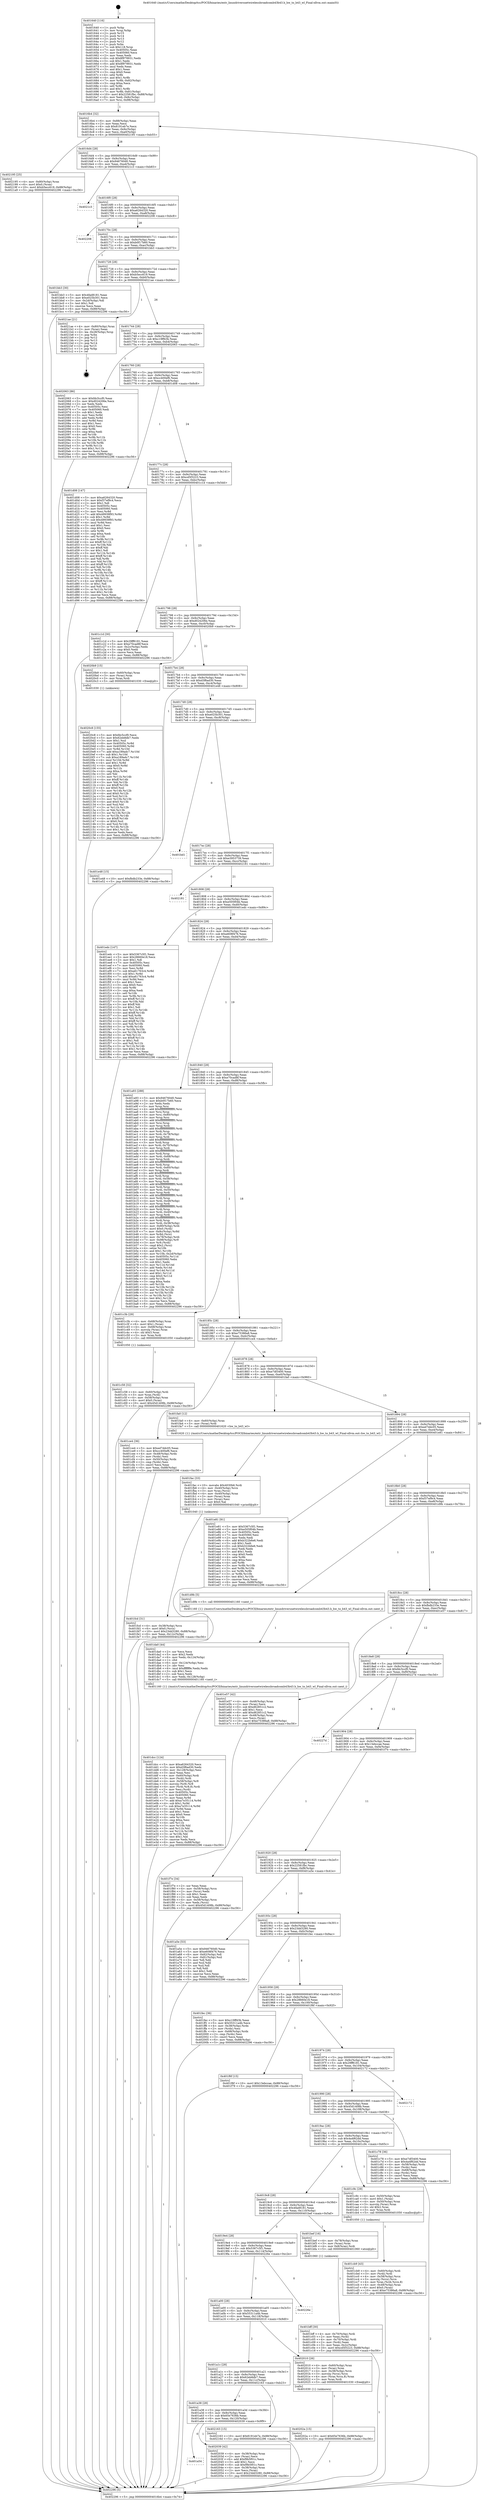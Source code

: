 digraph "0x401640" {
  label = "0x401640 (/mnt/c/Users/mathe/Desktop/tcc/POCII/binaries/extr_linuxdriversnetwirelessbroadcomb43b43.h_hw_to_b43_wl_Final-ollvm.out::main(0))"
  labelloc = "t"
  node[shape=record]

  Entry [label="",width=0.3,height=0.3,shape=circle,fillcolor=black,style=filled]
  "0x4016b4" [label="{
     0x4016b4 [32]\l
     | [instrs]\l
     &nbsp;&nbsp;0x4016b4 \<+6\>: mov -0x88(%rbp),%eax\l
     &nbsp;&nbsp;0x4016ba \<+2\>: mov %eax,%ecx\l
     &nbsp;&nbsp;0x4016bc \<+6\>: sub $0x8191eb7e,%ecx\l
     &nbsp;&nbsp;0x4016c2 \<+6\>: mov %eax,-0x9c(%rbp)\l
     &nbsp;&nbsp;0x4016c8 \<+6\>: mov %ecx,-0xa0(%rbp)\l
     &nbsp;&nbsp;0x4016ce \<+6\>: je 0000000000402195 \<main+0xb55\>\l
  }"]
  "0x402195" [label="{
     0x402195 [25]\l
     | [instrs]\l
     &nbsp;&nbsp;0x402195 \<+4\>: mov -0x80(%rbp),%rax\l
     &nbsp;&nbsp;0x402199 \<+6\>: movl $0x0,(%rax)\l
     &nbsp;&nbsp;0x40219f \<+10\>: movl $0xb5ecc619,-0x88(%rbp)\l
     &nbsp;&nbsp;0x4021a9 \<+5\>: jmp 0000000000402296 \<main+0xc56\>\l
  }"]
  "0x4016d4" [label="{
     0x4016d4 [28]\l
     | [instrs]\l
     &nbsp;&nbsp;0x4016d4 \<+5\>: jmp 00000000004016d9 \<main+0x99\>\l
     &nbsp;&nbsp;0x4016d9 \<+6\>: mov -0x9c(%rbp),%eax\l
     &nbsp;&nbsp;0x4016df \<+5\>: sub $0x946760d0,%eax\l
     &nbsp;&nbsp;0x4016e4 \<+6\>: mov %eax,-0xa4(%rbp)\l
     &nbsp;&nbsp;0x4016ea \<+6\>: je 00000000004021c3 \<main+0xb83\>\l
  }"]
  Exit [label="",width=0.3,height=0.3,shape=circle,fillcolor=black,style=filled,peripheries=2]
  "0x4021c3" [label="{
     0x4021c3\l
  }", style=dashed]
  "0x4016f0" [label="{
     0x4016f0 [28]\l
     | [instrs]\l
     &nbsp;&nbsp;0x4016f0 \<+5\>: jmp 00000000004016f5 \<main+0xb5\>\l
     &nbsp;&nbsp;0x4016f5 \<+6\>: mov -0x9c(%rbp),%eax\l
     &nbsp;&nbsp;0x4016fb \<+5\>: sub $0xa6264320,%eax\l
     &nbsp;&nbsp;0x401700 \<+6\>: mov %eax,-0xa8(%rbp)\l
     &nbsp;&nbsp;0x401706 \<+6\>: je 0000000000402208 \<main+0xbc8\>\l
  }"]
  "0x4020c8" [label="{
     0x4020c8 [155]\l
     | [instrs]\l
     &nbsp;&nbsp;0x4020c8 \<+5\>: mov $0xfdc5ccf0,%ecx\l
     &nbsp;&nbsp;0x4020cd \<+5\>: mov $0x62eb8db7,%edx\l
     &nbsp;&nbsp;0x4020d2 \<+3\>: mov $0x1,%sil\l
     &nbsp;&nbsp;0x4020d5 \<+8\>: mov 0x40505c,%r8d\l
     &nbsp;&nbsp;0x4020dd \<+8\>: mov 0x405060,%r9d\l
     &nbsp;&nbsp;0x4020e5 \<+3\>: mov %r8d,%r10d\l
     &nbsp;&nbsp;0x4020e8 \<+7\>: add $0xa189adc7,%r10d\l
     &nbsp;&nbsp;0x4020ef \<+4\>: sub $0x1,%r10d\l
     &nbsp;&nbsp;0x4020f3 \<+7\>: sub $0xa189adc7,%r10d\l
     &nbsp;&nbsp;0x4020fa \<+4\>: imul %r10d,%r8d\l
     &nbsp;&nbsp;0x4020fe \<+4\>: and $0x1,%r8d\l
     &nbsp;&nbsp;0x402102 \<+4\>: cmp $0x0,%r8d\l
     &nbsp;&nbsp;0x402106 \<+4\>: sete %r11b\l
     &nbsp;&nbsp;0x40210a \<+4\>: cmp $0xa,%r9d\l
     &nbsp;&nbsp;0x40210e \<+3\>: setl %bl\l
     &nbsp;&nbsp;0x402111 \<+3\>: mov %r11b,%r14b\l
     &nbsp;&nbsp;0x402114 \<+4\>: xor $0xff,%r14b\l
     &nbsp;&nbsp;0x402118 \<+3\>: mov %bl,%r15b\l
     &nbsp;&nbsp;0x40211b \<+4\>: xor $0xff,%r15b\l
     &nbsp;&nbsp;0x40211f \<+4\>: xor $0x0,%sil\l
     &nbsp;&nbsp;0x402123 \<+3\>: mov %r14b,%r12b\l
     &nbsp;&nbsp;0x402126 \<+4\>: and $0x0,%r12b\l
     &nbsp;&nbsp;0x40212a \<+3\>: and %sil,%r11b\l
     &nbsp;&nbsp;0x40212d \<+3\>: mov %r15b,%r13b\l
     &nbsp;&nbsp;0x402130 \<+4\>: and $0x0,%r13b\l
     &nbsp;&nbsp;0x402134 \<+3\>: and %sil,%bl\l
     &nbsp;&nbsp;0x402137 \<+3\>: or %r11b,%r12b\l
     &nbsp;&nbsp;0x40213a \<+3\>: or %bl,%r13b\l
     &nbsp;&nbsp;0x40213d \<+3\>: xor %r13b,%r12b\l
     &nbsp;&nbsp;0x402140 \<+3\>: or %r15b,%r14b\l
     &nbsp;&nbsp;0x402143 \<+4\>: xor $0xff,%r14b\l
     &nbsp;&nbsp;0x402147 \<+4\>: or $0x0,%sil\l
     &nbsp;&nbsp;0x40214b \<+3\>: and %sil,%r14b\l
     &nbsp;&nbsp;0x40214e \<+3\>: or %r14b,%r12b\l
     &nbsp;&nbsp;0x402151 \<+4\>: test $0x1,%r12b\l
     &nbsp;&nbsp;0x402155 \<+3\>: cmovne %edx,%ecx\l
     &nbsp;&nbsp;0x402158 \<+6\>: mov %ecx,-0x88(%rbp)\l
     &nbsp;&nbsp;0x40215e \<+5\>: jmp 0000000000402296 \<main+0xc56\>\l
  }"]
  "0x402208" [label="{
     0x402208\l
  }", style=dashed]
  "0x40170c" [label="{
     0x40170c [28]\l
     | [instrs]\l
     &nbsp;&nbsp;0x40170c \<+5\>: jmp 0000000000401711 \<main+0xd1\>\l
     &nbsp;&nbsp;0x401711 \<+6\>: mov -0x9c(%rbp),%eax\l
     &nbsp;&nbsp;0x401717 \<+5\>: sub $0xb0f17b60,%eax\l
     &nbsp;&nbsp;0x40171c \<+6\>: mov %eax,-0xac(%rbp)\l
     &nbsp;&nbsp;0x401722 \<+6\>: je 0000000000401bb3 \<main+0x573\>\l
  }"]
  "0x401a54" [label="{
     0x401a54\l
  }", style=dashed]
  "0x401bb3" [label="{
     0x401bb3 [30]\l
     | [instrs]\l
     &nbsp;&nbsp;0x401bb3 \<+5\>: mov $0x4fad8181,%eax\l
     &nbsp;&nbsp;0x401bb8 \<+5\>: mov $0xe025b301,%ecx\l
     &nbsp;&nbsp;0x401bbd \<+3\>: mov -0x2d(%rbp),%dl\l
     &nbsp;&nbsp;0x401bc0 \<+3\>: test $0x1,%dl\l
     &nbsp;&nbsp;0x401bc3 \<+3\>: cmovne %ecx,%eax\l
     &nbsp;&nbsp;0x401bc6 \<+6\>: mov %eax,-0x88(%rbp)\l
     &nbsp;&nbsp;0x401bcc \<+5\>: jmp 0000000000402296 \<main+0xc56\>\l
  }"]
  "0x401728" [label="{
     0x401728 [28]\l
     | [instrs]\l
     &nbsp;&nbsp;0x401728 \<+5\>: jmp 000000000040172d \<main+0xed\>\l
     &nbsp;&nbsp;0x40172d \<+6\>: mov -0x9c(%rbp),%eax\l
     &nbsp;&nbsp;0x401733 \<+5\>: sub $0xb5ecc619,%eax\l
     &nbsp;&nbsp;0x401738 \<+6\>: mov %eax,-0xb0(%rbp)\l
     &nbsp;&nbsp;0x40173e \<+6\>: je 00000000004021ae \<main+0xb6e\>\l
  }"]
  "0x402039" [label="{
     0x402039 [42]\l
     | [instrs]\l
     &nbsp;&nbsp;0x402039 \<+4\>: mov -0x38(%rbp),%rax\l
     &nbsp;&nbsp;0x40203d \<+2\>: mov (%rax),%ecx\l
     &nbsp;&nbsp;0x40203f \<+6\>: add $0xf9b5f01c,%ecx\l
     &nbsp;&nbsp;0x402045 \<+3\>: add $0x1,%ecx\l
     &nbsp;&nbsp;0x402048 \<+6\>: sub $0xf9b5f01c,%ecx\l
     &nbsp;&nbsp;0x40204e \<+4\>: mov -0x38(%rbp),%rax\l
     &nbsp;&nbsp;0x402052 \<+2\>: mov %ecx,(%rax)\l
     &nbsp;&nbsp;0x402054 \<+10\>: movl $0x23dd3280,-0x88(%rbp)\l
     &nbsp;&nbsp;0x40205e \<+5\>: jmp 0000000000402296 \<main+0xc56\>\l
  }"]
  "0x4021ae" [label="{
     0x4021ae [21]\l
     | [instrs]\l
     &nbsp;&nbsp;0x4021ae \<+4\>: mov -0x80(%rbp),%rax\l
     &nbsp;&nbsp;0x4021b2 \<+2\>: mov (%rax),%eax\l
     &nbsp;&nbsp;0x4021b4 \<+4\>: lea -0x28(%rbp),%rsp\l
     &nbsp;&nbsp;0x4021b8 \<+1\>: pop %rbx\l
     &nbsp;&nbsp;0x4021b9 \<+2\>: pop %r12\l
     &nbsp;&nbsp;0x4021bb \<+2\>: pop %r13\l
     &nbsp;&nbsp;0x4021bd \<+2\>: pop %r14\l
     &nbsp;&nbsp;0x4021bf \<+2\>: pop %r15\l
     &nbsp;&nbsp;0x4021c1 \<+1\>: pop %rbp\l
     &nbsp;&nbsp;0x4021c2 \<+1\>: ret\l
  }"]
  "0x401744" [label="{
     0x401744 [28]\l
     | [instrs]\l
     &nbsp;&nbsp;0x401744 \<+5\>: jmp 0000000000401749 \<main+0x109\>\l
     &nbsp;&nbsp;0x401749 \<+6\>: mov -0x9c(%rbp),%eax\l
     &nbsp;&nbsp;0x40174f \<+5\>: sub $0xc19ff43b,%eax\l
     &nbsp;&nbsp;0x401754 \<+6\>: mov %eax,-0xb4(%rbp)\l
     &nbsp;&nbsp;0x40175a \<+6\>: je 0000000000402063 \<main+0xa23\>\l
  }"]
  "0x401a38" [label="{
     0x401a38 [28]\l
     | [instrs]\l
     &nbsp;&nbsp;0x401a38 \<+5\>: jmp 0000000000401a3d \<main+0x3fd\>\l
     &nbsp;&nbsp;0x401a3d \<+6\>: mov -0x9c(%rbp),%eax\l
     &nbsp;&nbsp;0x401a43 \<+5\>: sub $0x65e7636b,%eax\l
     &nbsp;&nbsp;0x401a48 \<+6\>: mov %eax,-0x120(%rbp)\l
     &nbsp;&nbsp;0x401a4e \<+6\>: je 0000000000402039 \<main+0x9f9\>\l
  }"]
  "0x402063" [label="{
     0x402063 [86]\l
     | [instrs]\l
     &nbsp;&nbsp;0x402063 \<+5\>: mov $0xfdc5ccf0,%eax\l
     &nbsp;&nbsp;0x402068 \<+5\>: mov $0xd024206e,%ecx\l
     &nbsp;&nbsp;0x40206d \<+2\>: xor %edx,%edx\l
     &nbsp;&nbsp;0x40206f \<+7\>: mov 0x40505c,%esi\l
     &nbsp;&nbsp;0x402076 \<+7\>: mov 0x405060,%edi\l
     &nbsp;&nbsp;0x40207d \<+3\>: sub $0x1,%edx\l
     &nbsp;&nbsp;0x402080 \<+3\>: mov %esi,%r8d\l
     &nbsp;&nbsp;0x402083 \<+3\>: add %edx,%r8d\l
     &nbsp;&nbsp;0x402086 \<+4\>: imul %r8d,%esi\l
     &nbsp;&nbsp;0x40208a \<+3\>: and $0x1,%esi\l
     &nbsp;&nbsp;0x40208d \<+3\>: cmp $0x0,%esi\l
     &nbsp;&nbsp;0x402090 \<+4\>: sete %r9b\l
     &nbsp;&nbsp;0x402094 \<+3\>: cmp $0xa,%edi\l
     &nbsp;&nbsp;0x402097 \<+4\>: setl %r10b\l
     &nbsp;&nbsp;0x40209b \<+3\>: mov %r9b,%r11b\l
     &nbsp;&nbsp;0x40209e \<+3\>: and %r10b,%r11b\l
     &nbsp;&nbsp;0x4020a1 \<+3\>: xor %r10b,%r9b\l
     &nbsp;&nbsp;0x4020a4 \<+3\>: or %r9b,%r11b\l
     &nbsp;&nbsp;0x4020a7 \<+4\>: test $0x1,%r11b\l
     &nbsp;&nbsp;0x4020ab \<+3\>: cmovne %ecx,%eax\l
     &nbsp;&nbsp;0x4020ae \<+6\>: mov %eax,-0x88(%rbp)\l
     &nbsp;&nbsp;0x4020b4 \<+5\>: jmp 0000000000402296 \<main+0xc56\>\l
  }"]
  "0x401760" [label="{
     0x401760 [28]\l
     | [instrs]\l
     &nbsp;&nbsp;0x401760 \<+5\>: jmp 0000000000401765 \<main+0x125\>\l
     &nbsp;&nbsp;0x401765 \<+6\>: mov -0x9c(%rbp),%eax\l
     &nbsp;&nbsp;0x40176b \<+5\>: sub $0xcc400ef6,%eax\l
     &nbsp;&nbsp;0x401770 \<+6\>: mov %eax,-0xb8(%rbp)\l
     &nbsp;&nbsp;0x401776 \<+6\>: je 0000000000401d08 \<main+0x6c8\>\l
  }"]
  "0x402163" [label="{
     0x402163 [15]\l
     | [instrs]\l
     &nbsp;&nbsp;0x402163 \<+10\>: movl $0x8191eb7e,-0x88(%rbp)\l
     &nbsp;&nbsp;0x40216d \<+5\>: jmp 0000000000402296 \<main+0xc56\>\l
  }"]
  "0x401d08" [label="{
     0x401d08 [147]\l
     | [instrs]\l
     &nbsp;&nbsp;0x401d08 \<+5\>: mov $0xa6264320,%eax\l
     &nbsp;&nbsp;0x401d0d \<+5\>: mov $0xf37ef9c4,%ecx\l
     &nbsp;&nbsp;0x401d12 \<+2\>: mov $0x1,%dl\l
     &nbsp;&nbsp;0x401d14 \<+7\>: mov 0x40505c,%esi\l
     &nbsp;&nbsp;0x401d1b \<+7\>: mov 0x405060,%edi\l
     &nbsp;&nbsp;0x401d22 \<+3\>: mov %esi,%r8d\l
     &nbsp;&nbsp;0x401d25 \<+7\>: add $0x49939f93,%r8d\l
     &nbsp;&nbsp;0x401d2c \<+4\>: sub $0x1,%r8d\l
     &nbsp;&nbsp;0x401d30 \<+7\>: sub $0x49939f93,%r8d\l
     &nbsp;&nbsp;0x401d37 \<+4\>: imul %r8d,%esi\l
     &nbsp;&nbsp;0x401d3b \<+3\>: and $0x1,%esi\l
     &nbsp;&nbsp;0x401d3e \<+3\>: cmp $0x0,%esi\l
     &nbsp;&nbsp;0x401d41 \<+4\>: sete %r9b\l
     &nbsp;&nbsp;0x401d45 \<+3\>: cmp $0xa,%edi\l
     &nbsp;&nbsp;0x401d48 \<+4\>: setl %r10b\l
     &nbsp;&nbsp;0x401d4c \<+3\>: mov %r9b,%r11b\l
     &nbsp;&nbsp;0x401d4f \<+4\>: xor $0xff,%r11b\l
     &nbsp;&nbsp;0x401d53 \<+3\>: mov %r10b,%bl\l
     &nbsp;&nbsp;0x401d56 \<+3\>: xor $0xff,%bl\l
     &nbsp;&nbsp;0x401d59 \<+3\>: xor $0x1,%dl\l
     &nbsp;&nbsp;0x401d5c \<+3\>: mov %r11b,%r14b\l
     &nbsp;&nbsp;0x401d5f \<+4\>: and $0xff,%r14b\l
     &nbsp;&nbsp;0x401d63 \<+3\>: and %dl,%r9b\l
     &nbsp;&nbsp;0x401d66 \<+3\>: mov %bl,%r15b\l
     &nbsp;&nbsp;0x401d69 \<+4\>: and $0xff,%r15b\l
     &nbsp;&nbsp;0x401d6d \<+3\>: and %dl,%r10b\l
     &nbsp;&nbsp;0x401d70 \<+3\>: or %r9b,%r14b\l
     &nbsp;&nbsp;0x401d73 \<+3\>: or %r10b,%r15b\l
     &nbsp;&nbsp;0x401d76 \<+3\>: xor %r15b,%r14b\l
     &nbsp;&nbsp;0x401d79 \<+3\>: or %bl,%r11b\l
     &nbsp;&nbsp;0x401d7c \<+4\>: xor $0xff,%r11b\l
     &nbsp;&nbsp;0x401d80 \<+3\>: or $0x1,%dl\l
     &nbsp;&nbsp;0x401d83 \<+3\>: and %dl,%r11b\l
     &nbsp;&nbsp;0x401d86 \<+3\>: or %r11b,%r14b\l
     &nbsp;&nbsp;0x401d89 \<+4\>: test $0x1,%r14b\l
     &nbsp;&nbsp;0x401d8d \<+3\>: cmovne %ecx,%eax\l
     &nbsp;&nbsp;0x401d90 \<+6\>: mov %eax,-0x88(%rbp)\l
     &nbsp;&nbsp;0x401d96 \<+5\>: jmp 0000000000402296 \<main+0xc56\>\l
  }"]
  "0x40177c" [label="{
     0x40177c [28]\l
     | [instrs]\l
     &nbsp;&nbsp;0x40177c \<+5\>: jmp 0000000000401781 \<main+0x141\>\l
     &nbsp;&nbsp;0x401781 \<+6\>: mov -0x9c(%rbp),%eax\l
     &nbsp;&nbsp;0x401787 \<+5\>: sub $0xcd5f3223,%eax\l
     &nbsp;&nbsp;0x40178c \<+6\>: mov %eax,-0xbc(%rbp)\l
     &nbsp;&nbsp;0x401792 \<+6\>: je 0000000000401c1d \<main+0x5dd\>\l
  }"]
  "0x40202a" [label="{
     0x40202a [15]\l
     | [instrs]\l
     &nbsp;&nbsp;0x40202a \<+10\>: movl $0x65e7636b,-0x88(%rbp)\l
     &nbsp;&nbsp;0x402034 \<+5\>: jmp 0000000000402296 \<main+0xc56\>\l
  }"]
  "0x401c1d" [label="{
     0x401c1d [30]\l
     | [instrs]\l
     &nbsp;&nbsp;0x401c1d \<+5\>: mov $0x29ff6181,%eax\l
     &nbsp;&nbsp;0x401c22 \<+5\>: mov $0xe70cad8f,%ecx\l
     &nbsp;&nbsp;0x401c27 \<+3\>: mov -0x2c(%rbp),%edx\l
     &nbsp;&nbsp;0x401c2a \<+3\>: cmp $0x0,%edx\l
     &nbsp;&nbsp;0x401c2d \<+3\>: cmove %ecx,%eax\l
     &nbsp;&nbsp;0x401c30 \<+6\>: mov %eax,-0x88(%rbp)\l
     &nbsp;&nbsp;0x401c36 \<+5\>: jmp 0000000000402296 \<main+0xc56\>\l
  }"]
  "0x401798" [label="{
     0x401798 [28]\l
     | [instrs]\l
     &nbsp;&nbsp;0x401798 \<+5\>: jmp 000000000040179d \<main+0x15d\>\l
     &nbsp;&nbsp;0x40179d \<+6\>: mov -0x9c(%rbp),%eax\l
     &nbsp;&nbsp;0x4017a3 \<+5\>: sub $0xd024206e,%eax\l
     &nbsp;&nbsp;0x4017a8 \<+6\>: mov %eax,-0xc0(%rbp)\l
     &nbsp;&nbsp;0x4017ae \<+6\>: je 00000000004020b9 \<main+0xa79\>\l
  }"]
  "0x401a1c" [label="{
     0x401a1c [28]\l
     | [instrs]\l
     &nbsp;&nbsp;0x401a1c \<+5\>: jmp 0000000000401a21 \<main+0x3e1\>\l
     &nbsp;&nbsp;0x401a21 \<+6\>: mov -0x9c(%rbp),%eax\l
     &nbsp;&nbsp;0x401a27 \<+5\>: sub $0x62eb8db7,%eax\l
     &nbsp;&nbsp;0x401a2c \<+6\>: mov %eax,-0x11c(%rbp)\l
     &nbsp;&nbsp;0x401a32 \<+6\>: je 0000000000402163 \<main+0xb23\>\l
  }"]
  "0x4020b9" [label="{
     0x4020b9 [15]\l
     | [instrs]\l
     &nbsp;&nbsp;0x4020b9 \<+4\>: mov -0x60(%rbp),%rax\l
     &nbsp;&nbsp;0x4020bd \<+3\>: mov (%rax),%rax\l
     &nbsp;&nbsp;0x4020c0 \<+3\>: mov %rax,%rdi\l
     &nbsp;&nbsp;0x4020c3 \<+5\>: call 0000000000401030 \<free@plt\>\l
     | [calls]\l
     &nbsp;&nbsp;0x401030 \{1\} (unknown)\l
  }"]
  "0x4017b4" [label="{
     0x4017b4 [28]\l
     | [instrs]\l
     &nbsp;&nbsp;0x4017b4 \<+5\>: jmp 00000000004017b9 \<main+0x179\>\l
     &nbsp;&nbsp;0x4017b9 \<+6\>: mov -0x9c(%rbp),%eax\l
     &nbsp;&nbsp;0x4017bf \<+5\>: sub $0xd3f6ad30,%eax\l
     &nbsp;&nbsp;0x4017c4 \<+6\>: mov %eax,-0xc4(%rbp)\l
     &nbsp;&nbsp;0x4017ca \<+6\>: je 0000000000401e48 \<main+0x808\>\l
  }"]
  "0x402010" [label="{
     0x402010 [26]\l
     | [instrs]\l
     &nbsp;&nbsp;0x402010 \<+4\>: mov -0x60(%rbp),%rax\l
     &nbsp;&nbsp;0x402014 \<+3\>: mov (%rax),%rax\l
     &nbsp;&nbsp;0x402017 \<+4\>: mov -0x38(%rbp),%rcx\l
     &nbsp;&nbsp;0x40201b \<+3\>: movslq (%rcx),%rcx\l
     &nbsp;&nbsp;0x40201e \<+4\>: mov (%rax,%rcx,8),%rax\l
     &nbsp;&nbsp;0x402022 \<+3\>: mov %rax,%rdi\l
     &nbsp;&nbsp;0x402025 \<+5\>: call 0000000000401030 \<free@plt\>\l
     | [calls]\l
     &nbsp;&nbsp;0x401030 \{1\} (unknown)\l
  }"]
  "0x401e48" [label="{
     0x401e48 [15]\l
     | [instrs]\l
     &nbsp;&nbsp;0x401e48 \<+10\>: movl $0xfbdb233e,-0x88(%rbp)\l
     &nbsp;&nbsp;0x401e52 \<+5\>: jmp 0000000000402296 \<main+0xc56\>\l
  }"]
  "0x4017d0" [label="{
     0x4017d0 [28]\l
     | [instrs]\l
     &nbsp;&nbsp;0x4017d0 \<+5\>: jmp 00000000004017d5 \<main+0x195\>\l
     &nbsp;&nbsp;0x4017d5 \<+6\>: mov -0x9c(%rbp),%eax\l
     &nbsp;&nbsp;0x4017db \<+5\>: sub $0xe025b301,%eax\l
     &nbsp;&nbsp;0x4017e0 \<+6\>: mov %eax,-0xc8(%rbp)\l
     &nbsp;&nbsp;0x4017e6 \<+6\>: je 0000000000401bd1 \<main+0x591\>\l
  }"]
  "0x401a00" [label="{
     0x401a00 [28]\l
     | [instrs]\l
     &nbsp;&nbsp;0x401a00 \<+5\>: jmp 0000000000401a05 \<main+0x3c5\>\l
     &nbsp;&nbsp;0x401a05 \<+6\>: mov -0x9c(%rbp),%eax\l
     &nbsp;&nbsp;0x401a0b \<+5\>: sub $0x55311a4b,%eax\l
     &nbsp;&nbsp;0x401a10 \<+6\>: mov %eax,-0x118(%rbp)\l
     &nbsp;&nbsp;0x401a16 \<+6\>: je 0000000000402010 \<main+0x9d0\>\l
  }"]
  "0x401bd1" [label="{
     0x401bd1\l
  }", style=dashed]
  "0x4017ec" [label="{
     0x4017ec [28]\l
     | [instrs]\l
     &nbsp;&nbsp;0x4017ec \<+5\>: jmp 00000000004017f1 \<main+0x1b1\>\l
     &nbsp;&nbsp;0x4017f1 \<+6\>: mov -0x9c(%rbp),%eax\l
     &nbsp;&nbsp;0x4017f7 \<+5\>: sub $0xe3953739,%eax\l
     &nbsp;&nbsp;0x4017fc \<+6\>: mov %eax,-0xcc(%rbp)\l
     &nbsp;&nbsp;0x401802 \<+6\>: je 0000000000402181 \<main+0xb41\>\l
  }"]
  "0x40226e" [label="{
     0x40226e\l
  }", style=dashed]
  "0x402181" [label="{
     0x402181\l
  }", style=dashed]
  "0x401808" [label="{
     0x401808 [28]\l
     | [instrs]\l
     &nbsp;&nbsp;0x401808 \<+5\>: jmp 000000000040180d \<main+0x1cd\>\l
     &nbsp;&nbsp;0x40180d \<+6\>: mov -0x9c(%rbp),%eax\l
     &nbsp;&nbsp;0x401813 \<+5\>: sub $0xe505f04b,%eax\l
     &nbsp;&nbsp;0x401818 \<+6\>: mov %eax,-0xd0(%rbp)\l
     &nbsp;&nbsp;0x40181e \<+6\>: je 0000000000401edc \<main+0x89c\>\l
  }"]
  "0x401fcd" [label="{
     0x401fcd [31]\l
     | [instrs]\l
     &nbsp;&nbsp;0x401fcd \<+4\>: mov -0x38(%rbp),%rcx\l
     &nbsp;&nbsp;0x401fd1 \<+6\>: movl $0x0,(%rcx)\l
     &nbsp;&nbsp;0x401fd7 \<+10\>: movl $0x23dd3280,-0x88(%rbp)\l
     &nbsp;&nbsp;0x401fe1 \<+6\>: mov %eax,-0x12c(%rbp)\l
     &nbsp;&nbsp;0x401fe7 \<+5\>: jmp 0000000000402296 \<main+0xc56\>\l
  }"]
  "0x401edc" [label="{
     0x401edc [147]\l
     | [instrs]\l
     &nbsp;&nbsp;0x401edc \<+5\>: mov $0x5367c5f1,%eax\l
     &nbsp;&nbsp;0x401ee1 \<+5\>: mov $0x28660e18,%ecx\l
     &nbsp;&nbsp;0x401ee6 \<+2\>: mov $0x1,%dl\l
     &nbsp;&nbsp;0x401ee8 \<+7\>: mov 0x40505c,%esi\l
     &nbsp;&nbsp;0x401eef \<+7\>: mov 0x405060,%edi\l
     &nbsp;&nbsp;0x401ef6 \<+3\>: mov %esi,%r8d\l
     &nbsp;&nbsp;0x401ef9 \<+7\>: sub $0xa61763c4,%r8d\l
     &nbsp;&nbsp;0x401f00 \<+4\>: sub $0x1,%r8d\l
     &nbsp;&nbsp;0x401f04 \<+7\>: add $0xa61763c4,%r8d\l
     &nbsp;&nbsp;0x401f0b \<+4\>: imul %r8d,%esi\l
     &nbsp;&nbsp;0x401f0f \<+3\>: and $0x1,%esi\l
     &nbsp;&nbsp;0x401f12 \<+3\>: cmp $0x0,%esi\l
     &nbsp;&nbsp;0x401f15 \<+4\>: sete %r9b\l
     &nbsp;&nbsp;0x401f19 \<+3\>: cmp $0xa,%edi\l
     &nbsp;&nbsp;0x401f1c \<+4\>: setl %r10b\l
     &nbsp;&nbsp;0x401f20 \<+3\>: mov %r9b,%r11b\l
     &nbsp;&nbsp;0x401f23 \<+4\>: xor $0xff,%r11b\l
     &nbsp;&nbsp;0x401f27 \<+3\>: mov %r10b,%bl\l
     &nbsp;&nbsp;0x401f2a \<+3\>: xor $0xff,%bl\l
     &nbsp;&nbsp;0x401f2d \<+3\>: xor $0x1,%dl\l
     &nbsp;&nbsp;0x401f30 \<+3\>: mov %r11b,%r14b\l
     &nbsp;&nbsp;0x401f33 \<+4\>: and $0xff,%r14b\l
     &nbsp;&nbsp;0x401f37 \<+3\>: and %dl,%r9b\l
     &nbsp;&nbsp;0x401f3a \<+3\>: mov %bl,%r15b\l
     &nbsp;&nbsp;0x401f3d \<+4\>: and $0xff,%r15b\l
     &nbsp;&nbsp;0x401f41 \<+3\>: and %dl,%r10b\l
     &nbsp;&nbsp;0x401f44 \<+3\>: or %r9b,%r14b\l
     &nbsp;&nbsp;0x401f47 \<+3\>: or %r10b,%r15b\l
     &nbsp;&nbsp;0x401f4a \<+3\>: xor %r15b,%r14b\l
     &nbsp;&nbsp;0x401f4d \<+3\>: or %bl,%r11b\l
     &nbsp;&nbsp;0x401f50 \<+4\>: xor $0xff,%r11b\l
     &nbsp;&nbsp;0x401f54 \<+3\>: or $0x1,%dl\l
     &nbsp;&nbsp;0x401f57 \<+3\>: and %dl,%r11b\l
     &nbsp;&nbsp;0x401f5a \<+3\>: or %r11b,%r14b\l
     &nbsp;&nbsp;0x401f5d \<+4\>: test $0x1,%r14b\l
     &nbsp;&nbsp;0x401f61 \<+3\>: cmovne %ecx,%eax\l
     &nbsp;&nbsp;0x401f64 \<+6\>: mov %eax,-0x88(%rbp)\l
     &nbsp;&nbsp;0x401f6a \<+5\>: jmp 0000000000402296 \<main+0xc56\>\l
  }"]
  "0x401824" [label="{
     0x401824 [28]\l
     | [instrs]\l
     &nbsp;&nbsp;0x401824 \<+5\>: jmp 0000000000401829 \<main+0x1e9\>\l
     &nbsp;&nbsp;0x401829 \<+6\>: mov -0x9c(%rbp),%eax\l
     &nbsp;&nbsp;0x40182f \<+5\>: sub $0xe608f476,%eax\l
     &nbsp;&nbsp;0x401834 \<+6\>: mov %eax,-0xd4(%rbp)\l
     &nbsp;&nbsp;0x40183a \<+6\>: je 0000000000401a93 \<main+0x453\>\l
  }"]
  "0x401fac" [label="{
     0x401fac [33]\l
     | [instrs]\l
     &nbsp;&nbsp;0x401fac \<+10\>: movabs $0x4030b6,%rdi\l
     &nbsp;&nbsp;0x401fb6 \<+4\>: mov -0x40(%rbp),%rcx\l
     &nbsp;&nbsp;0x401fba \<+3\>: mov %rax,(%rcx)\l
     &nbsp;&nbsp;0x401fbd \<+4\>: mov -0x40(%rbp),%rax\l
     &nbsp;&nbsp;0x401fc1 \<+3\>: mov (%rax),%rax\l
     &nbsp;&nbsp;0x401fc4 \<+2\>: mov (%rax),%esi\l
     &nbsp;&nbsp;0x401fc6 \<+2\>: mov $0x0,%al\l
     &nbsp;&nbsp;0x401fc8 \<+5\>: call 0000000000401040 \<printf@plt\>\l
     | [calls]\l
     &nbsp;&nbsp;0x401040 \{1\} (unknown)\l
  }"]
  "0x401a93" [label="{
     0x401a93 [288]\l
     | [instrs]\l
     &nbsp;&nbsp;0x401a93 \<+5\>: mov $0x946760d0,%eax\l
     &nbsp;&nbsp;0x401a98 \<+5\>: mov $0xb0f17b60,%ecx\l
     &nbsp;&nbsp;0x401a9d \<+2\>: xor %edx,%edx\l
     &nbsp;&nbsp;0x401a9f \<+3\>: mov %rsp,%rsi\l
     &nbsp;&nbsp;0x401aa2 \<+4\>: add $0xfffffffffffffff0,%rsi\l
     &nbsp;&nbsp;0x401aa6 \<+3\>: mov %rsi,%rsp\l
     &nbsp;&nbsp;0x401aa9 \<+4\>: mov %rsi,-0x80(%rbp)\l
     &nbsp;&nbsp;0x401aad \<+3\>: mov %rsp,%rsi\l
     &nbsp;&nbsp;0x401ab0 \<+4\>: add $0xfffffffffffffff0,%rsi\l
     &nbsp;&nbsp;0x401ab4 \<+3\>: mov %rsi,%rsp\l
     &nbsp;&nbsp;0x401ab7 \<+3\>: mov %rsp,%rdi\l
     &nbsp;&nbsp;0x401aba \<+4\>: add $0xfffffffffffffff0,%rdi\l
     &nbsp;&nbsp;0x401abe \<+3\>: mov %rdi,%rsp\l
     &nbsp;&nbsp;0x401ac1 \<+4\>: mov %rdi,-0x78(%rbp)\l
     &nbsp;&nbsp;0x401ac5 \<+3\>: mov %rsp,%rdi\l
     &nbsp;&nbsp;0x401ac8 \<+4\>: add $0xfffffffffffffff0,%rdi\l
     &nbsp;&nbsp;0x401acc \<+3\>: mov %rdi,%rsp\l
     &nbsp;&nbsp;0x401acf \<+4\>: mov %rdi,-0x70(%rbp)\l
     &nbsp;&nbsp;0x401ad3 \<+3\>: mov %rsp,%rdi\l
     &nbsp;&nbsp;0x401ad6 \<+4\>: add $0xfffffffffffffff0,%rdi\l
     &nbsp;&nbsp;0x401ada \<+3\>: mov %rdi,%rsp\l
     &nbsp;&nbsp;0x401add \<+4\>: mov %rdi,-0x68(%rbp)\l
     &nbsp;&nbsp;0x401ae1 \<+3\>: mov %rsp,%rdi\l
     &nbsp;&nbsp;0x401ae4 \<+4\>: add $0xfffffffffffffff0,%rdi\l
     &nbsp;&nbsp;0x401ae8 \<+3\>: mov %rdi,%rsp\l
     &nbsp;&nbsp;0x401aeb \<+4\>: mov %rdi,-0x60(%rbp)\l
     &nbsp;&nbsp;0x401aef \<+3\>: mov %rsp,%rdi\l
     &nbsp;&nbsp;0x401af2 \<+4\>: add $0xfffffffffffffff0,%rdi\l
     &nbsp;&nbsp;0x401af6 \<+3\>: mov %rdi,%rsp\l
     &nbsp;&nbsp;0x401af9 \<+4\>: mov %rdi,-0x58(%rbp)\l
     &nbsp;&nbsp;0x401afd \<+3\>: mov %rsp,%rdi\l
     &nbsp;&nbsp;0x401b00 \<+4\>: add $0xfffffffffffffff0,%rdi\l
     &nbsp;&nbsp;0x401b04 \<+3\>: mov %rdi,%rsp\l
     &nbsp;&nbsp;0x401b07 \<+4\>: mov %rdi,-0x50(%rbp)\l
     &nbsp;&nbsp;0x401b0b \<+3\>: mov %rsp,%rdi\l
     &nbsp;&nbsp;0x401b0e \<+4\>: add $0xfffffffffffffff0,%rdi\l
     &nbsp;&nbsp;0x401b12 \<+3\>: mov %rdi,%rsp\l
     &nbsp;&nbsp;0x401b15 \<+4\>: mov %rdi,-0x48(%rbp)\l
     &nbsp;&nbsp;0x401b19 \<+3\>: mov %rsp,%rdi\l
     &nbsp;&nbsp;0x401b1c \<+4\>: add $0xfffffffffffffff0,%rdi\l
     &nbsp;&nbsp;0x401b20 \<+3\>: mov %rdi,%rsp\l
     &nbsp;&nbsp;0x401b23 \<+4\>: mov %rdi,-0x40(%rbp)\l
     &nbsp;&nbsp;0x401b27 \<+3\>: mov %rsp,%rdi\l
     &nbsp;&nbsp;0x401b2a \<+4\>: add $0xfffffffffffffff0,%rdi\l
     &nbsp;&nbsp;0x401b2e \<+3\>: mov %rdi,%rsp\l
     &nbsp;&nbsp;0x401b31 \<+4\>: mov %rdi,-0x38(%rbp)\l
     &nbsp;&nbsp;0x401b35 \<+4\>: mov -0x80(%rbp),%rdi\l
     &nbsp;&nbsp;0x401b39 \<+6\>: movl $0x0,(%rdi)\l
     &nbsp;&nbsp;0x401b3f \<+7\>: mov -0x8c(%rbp),%r8d\l
     &nbsp;&nbsp;0x401b46 \<+3\>: mov %r8d,(%rsi)\l
     &nbsp;&nbsp;0x401b49 \<+4\>: mov -0x78(%rbp),%rdi\l
     &nbsp;&nbsp;0x401b4d \<+7\>: mov -0x98(%rbp),%r9\l
     &nbsp;&nbsp;0x401b54 \<+3\>: mov %r9,(%rdi)\l
     &nbsp;&nbsp;0x401b57 \<+3\>: cmpl $0x2,(%rsi)\l
     &nbsp;&nbsp;0x401b5a \<+4\>: setne %r10b\l
     &nbsp;&nbsp;0x401b5e \<+4\>: and $0x1,%r10b\l
     &nbsp;&nbsp;0x401b62 \<+4\>: mov %r10b,-0x2d(%rbp)\l
     &nbsp;&nbsp;0x401b66 \<+8\>: mov 0x40505c,%r11d\l
     &nbsp;&nbsp;0x401b6e \<+7\>: mov 0x405060,%ebx\l
     &nbsp;&nbsp;0x401b75 \<+3\>: sub $0x1,%edx\l
     &nbsp;&nbsp;0x401b78 \<+3\>: mov %r11d,%r14d\l
     &nbsp;&nbsp;0x401b7b \<+3\>: add %edx,%r14d\l
     &nbsp;&nbsp;0x401b7e \<+4\>: imul %r14d,%r11d\l
     &nbsp;&nbsp;0x401b82 \<+4\>: and $0x1,%r11d\l
     &nbsp;&nbsp;0x401b86 \<+4\>: cmp $0x0,%r11d\l
     &nbsp;&nbsp;0x401b8a \<+4\>: sete %r10b\l
     &nbsp;&nbsp;0x401b8e \<+3\>: cmp $0xa,%ebx\l
     &nbsp;&nbsp;0x401b91 \<+4\>: setl %r15b\l
     &nbsp;&nbsp;0x401b95 \<+3\>: mov %r10b,%r12b\l
     &nbsp;&nbsp;0x401b98 \<+3\>: and %r15b,%r12b\l
     &nbsp;&nbsp;0x401b9b \<+3\>: xor %r15b,%r10b\l
     &nbsp;&nbsp;0x401b9e \<+3\>: or %r10b,%r12b\l
     &nbsp;&nbsp;0x401ba1 \<+4\>: test $0x1,%r12b\l
     &nbsp;&nbsp;0x401ba5 \<+3\>: cmovne %ecx,%eax\l
     &nbsp;&nbsp;0x401ba8 \<+6\>: mov %eax,-0x88(%rbp)\l
     &nbsp;&nbsp;0x401bae \<+5\>: jmp 0000000000402296 \<main+0xc56\>\l
  }"]
  "0x401840" [label="{
     0x401840 [28]\l
     | [instrs]\l
     &nbsp;&nbsp;0x401840 \<+5\>: jmp 0000000000401845 \<main+0x205\>\l
     &nbsp;&nbsp;0x401845 \<+6\>: mov -0x9c(%rbp),%eax\l
     &nbsp;&nbsp;0x40184b \<+5\>: sub $0xe70cad8f,%eax\l
     &nbsp;&nbsp;0x401850 \<+6\>: mov %eax,-0xd8(%rbp)\l
     &nbsp;&nbsp;0x401856 \<+6\>: je 0000000000401c3b \<main+0x5fb\>\l
  }"]
  "0x401dcc" [label="{
     0x401dcc [124]\l
     | [instrs]\l
     &nbsp;&nbsp;0x401dcc \<+5\>: mov $0xa6264320,%ecx\l
     &nbsp;&nbsp;0x401dd1 \<+5\>: mov $0xd3f6ad30,%edx\l
     &nbsp;&nbsp;0x401dd6 \<+6\>: mov -0x128(%rbp),%esi\l
     &nbsp;&nbsp;0x401ddc \<+3\>: imul %eax,%esi\l
     &nbsp;&nbsp;0x401ddf \<+4\>: mov -0x60(%rbp),%rdi\l
     &nbsp;&nbsp;0x401de3 \<+3\>: mov (%rdi),%rdi\l
     &nbsp;&nbsp;0x401de6 \<+4\>: mov -0x58(%rbp),%r8\l
     &nbsp;&nbsp;0x401dea \<+3\>: movslq (%r8),%r8\l
     &nbsp;&nbsp;0x401ded \<+4\>: mov (%rdi,%r8,8),%rdi\l
     &nbsp;&nbsp;0x401df1 \<+2\>: mov %esi,(%rdi)\l
     &nbsp;&nbsp;0x401df3 \<+7\>: mov 0x40505c,%eax\l
     &nbsp;&nbsp;0x401dfa \<+7\>: mov 0x405060,%esi\l
     &nbsp;&nbsp;0x401e01 \<+3\>: mov %eax,%r9d\l
     &nbsp;&nbsp;0x401e04 \<+7\>: add $0xa7e35114,%r9d\l
     &nbsp;&nbsp;0x401e0b \<+4\>: sub $0x1,%r9d\l
     &nbsp;&nbsp;0x401e0f \<+7\>: sub $0xa7e35114,%r9d\l
     &nbsp;&nbsp;0x401e16 \<+4\>: imul %r9d,%eax\l
     &nbsp;&nbsp;0x401e1a \<+3\>: and $0x1,%eax\l
     &nbsp;&nbsp;0x401e1d \<+3\>: cmp $0x0,%eax\l
     &nbsp;&nbsp;0x401e20 \<+4\>: sete %r10b\l
     &nbsp;&nbsp;0x401e24 \<+3\>: cmp $0xa,%esi\l
     &nbsp;&nbsp;0x401e27 \<+4\>: setl %r11b\l
     &nbsp;&nbsp;0x401e2b \<+3\>: mov %r10b,%bl\l
     &nbsp;&nbsp;0x401e2e \<+3\>: and %r11b,%bl\l
     &nbsp;&nbsp;0x401e31 \<+3\>: xor %r11b,%r10b\l
     &nbsp;&nbsp;0x401e34 \<+3\>: or %r10b,%bl\l
     &nbsp;&nbsp;0x401e37 \<+3\>: test $0x1,%bl\l
     &nbsp;&nbsp;0x401e3a \<+3\>: cmovne %edx,%ecx\l
     &nbsp;&nbsp;0x401e3d \<+6\>: mov %ecx,-0x88(%rbp)\l
     &nbsp;&nbsp;0x401e43 \<+5\>: jmp 0000000000402296 \<main+0xc56\>\l
  }"]
  "0x401c3b" [label="{
     0x401c3b [29]\l
     | [instrs]\l
     &nbsp;&nbsp;0x401c3b \<+4\>: mov -0x68(%rbp),%rax\l
     &nbsp;&nbsp;0x401c3f \<+6\>: movl $0x1,(%rax)\l
     &nbsp;&nbsp;0x401c45 \<+4\>: mov -0x68(%rbp),%rax\l
     &nbsp;&nbsp;0x401c49 \<+3\>: movslq (%rax),%rax\l
     &nbsp;&nbsp;0x401c4c \<+4\>: shl $0x3,%rax\l
     &nbsp;&nbsp;0x401c50 \<+3\>: mov %rax,%rdi\l
     &nbsp;&nbsp;0x401c53 \<+5\>: call 0000000000401050 \<malloc@plt\>\l
     | [calls]\l
     &nbsp;&nbsp;0x401050 \{1\} (unknown)\l
  }"]
  "0x40185c" [label="{
     0x40185c [28]\l
     | [instrs]\l
     &nbsp;&nbsp;0x40185c \<+5\>: jmp 0000000000401861 \<main+0x221\>\l
     &nbsp;&nbsp;0x401861 \<+6\>: mov -0x9c(%rbp),%eax\l
     &nbsp;&nbsp;0x401867 \<+5\>: sub $0xe75386a8,%eax\l
     &nbsp;&nbsp;0x40186c \<+6\>: mov %eax,-0xdc(%rbp)\l
     &nbsp;&nbsp;0x401872 \<+6\>: je 0000000000401ce4 \<main+0x6a4\>\l
  }"]
  "0x401da0" [label="{
     0x401da0 [44]\l
     | [instrs]\l
     &nbsp;&nbsp;0x401da0 \<+2\>: xor %ecx,%ecx\l
     &nbsp;&nbsp;0x401da2 \<+5\>: mov $0x2,%edx\l
     &nbsp;&nbsp;0x401da7 \<+6\>: mov %edx,-0x124(%rbp)\l
     &nbsp;&nbsp;0x401dad \<+1\>: cltd\l
     &nbsp;&nbsp;0x401dae \<+6\>: mov -0x124(%rbp),%esi\l
     &nbsp;&nbsp;0x401db4 \<+2\>: idiv %esi\l
     &nbsp;&nbsp;0x401db6 \<+6\>: imul $0xfffffffe,%edx,%edx\l
     &nbsp;&nbsp;0x401dbc \<+3\>: sub $0x1,%ecx\l
     &nbsp;&nbsp;0x401dbf \<+2\>: sub %ecx,%edx\l
     &nbsp;&nbsp;0x401dc1 \<+6\>: mov %edx,-0x128(%rbp)\l
     &nbsp;&nbsp;0x401dc7 \<+5\>: call 0000000000401160 \<next_i\>\l
     | [calls]\l
     &nbsp;&nbsp;0x401160 \{1\} (/mnt/c/Users/mathe/Desktop/tcc/POCII/binaries/extr_linuxdriversnetwirelessbroadcomb43b43.h_hw_to_b43_wl_Final-ollvm.out::next_i)\l
  }"]
  "0x401ce4" [label="{
     0x401ce4 [36]\l
     | [instrs]\l
     &nbsp;&nbsp;0x401ce4 \<+5\>: mov $0xed7ddc05,%eax\l
     &nbsp;&nbsp;0x401ce9 \<+5\>: mov $0xcc400ef6,%ecx\l
     &nbsp;&nbsp;0x401cee \<+4\>: mov -0x48(%rbp),%rdx\l
     &nbsp;&nbsp;0x401cf2 \<+2\>: mov (%rdx),%esi\l
     &nbsp;&nbsp;0x401cf4 \<+4\>: mov -0x50(%rbp),%rdx\l
     &nbsp;&nbsp;0x401cf8 \<+2\>: cmp (%rdx),%esi\l
     &nbsp;&nbsp;0x401cfa \<+3\>: cmovl %ecx,%eax\l
     &nbsp;&nbsp;0x401cfd \<+6\>: mov %eax,-0x88(%rbp)\l
     &nbsp;&nbsp;0x401d03 \<+5\>: jmp 0000000000402296 \<main+0xc56\>\l
  }"]
  "0x401878" [label="{
     0x401878 [28]\l
     | [instrs]\l
     &nbsp;&nbsp;0x401878 \<+5\>: jmp 000000000040187d \<main+0x23d\>\l
     &nbsp;&nbsp;0x40187d \<+6\>: mov -0x9c(%rbp),%eax\l
     &nbsp;&nbsp;0x401883 \<+5\>: sub $0xe7df3400,%eax\l
     &nbsp;&nbsp;0x401888 \<+6\>: mov %eax,-0xe0(%rbp)\l
     &nbsp;&nbsp;0x40188e \<+6\>: je 0000000000401fa0 \<main+0x960\>\l
  }"]
  "0x401cb9" [label="{
     0x401cb9 [43]\l
     | [instrs]\l
     &nbsp;&nbsp;0x401cb9 \<+4\>: mov -0x60(%rbp),%rdi\l
     &nbsp;&nbsp;0x401cbd \<+3\>: mov (%rdi),%rdi\l
     &nbsp;&nbsp;0x401cc0 \<+4\>: mov -0x58(%rbp),%rcx\l
     &nbsp;&nbsp;0x401cc4 \<+3\>: movslq (%rcx),%rcx\l
     &nbsp;&nbsp;0x401cc7 \<+4\>: mov %rax,(%rdi,%rcx,8)\l
     &nbsp;&nbsp;0x401ccb \<+4\>: mov -0x48(%rbp),%rax\l
     &nbsp;&nbsp;0x401ccf \<+6\>: movl $0x0,(%rax)\l
     &nbsp;&nbsp;0x401cd5 \<+10\>: movl $0xe75386a8,-0x88(%rbp)\l
     &nbsp;&nbsp;0x401cdf \<+5\>: jmp 0000000000402296 \<main+0xc56\>\l
  }"]
  "0x401fa0" [label="{
     0x401fa0 [12]\l
     | [instrs]\l
     &nbsp;&nbsp;0x401fa0 \<+4\>: mov -0x60(%rbp),%rax\l
     &nbsp;&nbsp;0x401fa4 \<+3\>: mov (%rax),%rdi\l
     &nbsp;&nbsp;0x401fa7 \<+5\>: call 0000000000401620 \<hw_to_b43_wl\>\l
     | [calls]\l
     &nbsp;&nbsp;0x401620 \{1\} (/mnt/c/Users/mathe/Desktop/tcc/POCII/binaries/extr_linuxdriversnetwirelessbroadcomb43b43.h_hw_to_b43_wl_Final-ollvm.out::hw_to_b43_wl)\l
  }"]
  "0x401894" [label="{
     0x401894 [28]\l
     | [instrs]\l
     &nbsp;&nbsp;0x401894 \<+5\>: jmp 0000000000401899 \<main+0x259\>\l
     &nbsp;&nbsp;0x401899 \<+6\>: mov -0x9c(%rbp),%eax\l
     &nbsp;&nbsp;0x40189f \<+5\>: sub $0xed7ddc05,%eax\l
     &nbsp;&nbsp;0x4018a4 \<+6\>: mov %eax,-0xe4(%rbp)\l
     &nbsp;&nbsp;0x4018aa \<+6\>: je 0000000000401e81 \<main+0x841\>\l
  }"]
  "0x401c58" [label="{
     0x401c58 [32]\l
     | [instrs]\l
     &nbsp;&nbsp;0x401c58 \<+4\>: mov -0x60(%rbp),%rdi\l
     &nbsp;&nbsp;0x401c5c \<+3\>: mov %rax,(%rdi)\l
     &nbsp;&nbsp;0x401c5f \<+4\>: mov -0x58(%rbp),%rax\l
     &nbsp;&nbsp;0x401c63 \<+6\>: movl $0x0,(%rax)\l
     &nbsp;&nbsp;0x401c69 \<+10\>: movl $0x45d1408b,-0x88(%rbp)\l
     &nbsp;&nbsp;0x401c73 \<+5\>: jmp 0000000000402296 \<main+0xc56\>\l
  }"]
  "0x401e81" [label="{
     0x401e81 [91]\l
     | [instrs]\l
     &nbsp;&nbsp;0x401e81 \<+5\>: mov $0x5367c5f1,%eax\l
     &nbsp;&nbsp;0x401e86 \<+5\>: mov $0xe505f04b,%ecx\l
     &nbsp;&nbsp;0x401e8b \<+7\>: mov 0x40505c,%edx\l
     &nbsp;&nbsp;0x401e92 \<+7\>: mov 0x405060,%esi\l
     &nbsp;&nbsp;0x401e99 \<+2\>: mov %edx,%edi\l
     &nbsp;&nbsp;0x401e9b \<+6\>: add $0xb322b6e6,%edi\l
     &nbsp;&nbsp;0x401ea1 \<+3\>: sub $0x1,%edi\l
     &nbsp;&nbsp;0x401ea4 \<+6\>: sub $0xb322b6e6,%edi\l
     &nbsp;&nbsp;0x401eaa \<+3\>: imul %edi,%edx\l
     &nbsp;&nbsp;0x401ead \<+3\>: and $0x1,%edx\l
     &nbsp;&nbsp;0x401eb0 \<+3\>: cmp $0x0,%edx\l
     &nbsp;&nbsp;0x401eb3 \<+4\>: sete %r8b\l
     &nbsp;&nbsp;0x401eb7 \<+3\>: cmp $0xa,%esi\l
     &nbsp;&nbsp;0x401eba \<+4\>: setl %r9b\l
     &nbsp;&nbsp;0x401ebe \<+3\>: mov %r8b,%r10b\l
     &nbsp;&nbsp;0x401ec1 \<+3\>: and %r9b,%r10b\l
     &nbsp;&nbsp;0x401ec4 \<+3\>: xor %r9b,%r8b\l
     &nbsp;&nbsp;0x401ec7 \<+3\>: or %r8b,%r10b\l
     &nbsp;&nbsp;0x401eca \<+4\>: test $0x1,%r10b\l
     &nbsp;&nbsp;0x401ece \<+3\>: cmovne %ecx,%eax\l
     &nbsp;&nbsp;0x401ed1 \<+6\>: mov %eax,-0x88(%rbp)\l
     &nbsp;&nbsp;0x401ed7 \<+5\>: jmp 0000000000402296 \<main+0xc56\>\l
  }"]
  "0x4018b0" [label="{
     0x4018b0 [28]\l
     | [instrs]\l
     &nbsp;&nbsp;0x4018b0 \<+5\>: jmp 00000000004018b5 \<main+0x275\>\l
     &nbsp;&nbsp;0x4018b5 \<+6\>: mov -0x9c(%rbp),%eax\l
     &nbsp;&nbsp;0x4018bb \<+5\>: sub $0xf37ef9c4,%eax\l
     &nbsp;&nbsp;0x4018c0 \<+6\>: mov %eax,-0xe8(%rbp)\l
     &nbsp;&nbsp;0x4018c6 \<+6\>: je 0000000000401d9b \<main+0x75b\>\l
  }"]
  "0x401bff" [label="{
     0x401bff [30]\l
     | [instrs]\l
     &nbsp;&nbsp;0x401bff \<+4\>: mov -0x70(%rbp),%rdi\l
     &nbsp;&nbsp;0x401c03 \<+2\>: mov %eax,(%rdi)\l
     &nbsp;&nbsp;0x401c05 \<+4\>: mov -0x70(%rbp),%rdi\l
     &nbsp;&nbsp;0x401c09 \<+2\>: mov (%rdi),%eax\l
     &nbsp;&nbsp;0x401c0b \<+3\>: mov %eax,-0x2c(%rbp)\l
     &nbsp;&nbsp;0x401c0e \<+10\>: movl $0xcd5f3223,-0x88(%rbp)\l
     &nbsp;&nbsp;0x401c18 \<+5\>: jmp 0000000000402296 \<main+0xc56\>\l
  }"]
  "0x401d9b" [label="{
     0x401d9b [5]\l
     | [instrs]\l
     &nbsp;&nbsp;0x401d9b \<+5\>: call 0000000000401160 \<next_i\>\l
     | [calls]\l
     &nbsp;&nbsp;0x401160 \{1\} (/mnt/c/Users/mathe/Desktop/tcc/POCII/binaries/extr_linuxdriversnetwirelessbroadcomb43b43.h_hw_to_b43_wl_Final-ollvm.out::next_i)\l
  }"]
  "0x4018cc" [label="{
     0x4018cc [28]\l
     | [instrs]\l
     &nbsp;&nbsp;0x4018cc \<+5\>: jmp 00000000004018d1 \<main+0x291\>\l
     &nbsp;&nbsp;0x4018d1 \<+6\>: mov -0x9c(%rbp),%eax\l
     &nbsp;&nbsp;0x4018d7 \<+5\>: sub $0xfbdb233e,%eax\l
     &nbsp;&nbsp;0x4018dc \<+6\>: mov %eax,-0xec(%rbp)\l
     &nbsp;&nbsp;0x4018e2 \<+6\>: je 0000000000401e57 \<main+0x817\>\l
  }"]
  "0x4019e4" [label="{
     0x4019e4 [28]\l
     | [instrs]\l
     &nbsp;&nbsp;0x4019e4 \<+5\>: jmp 00000000004019e9 \<main+0x3a9\>\l
     &nbsp;&nbsp;0x4019e9 \<+6\>: mov -0x9c(%rbp),%eax\l
     &nbsp;&nbsp;0x4019ef \<+5\>: sub $0x5367c5f1,%eax\l
     &nbsp;&nbsp;0x4019f4 \<+6\>: mov %eax,-0x114(%rbp)\l
     &nbsp;&nbsp;0x4019fa \<+6\>: je 000000000040226e \<main+0xc2e\>\l
  }"]
  "0x401e57" [label="{
     0x401e57 [42]\l
     | [instrs]\l
     &nbsp;&nbsp;0x401e57 \<+4\>: mov -0x48(%rbp),%rax\l
     &nbsp;&nbsp;0x401e5b \<+2\>: mov (%rax),%ecx\l
     &nbsp;&nbsp;0x401e5d \<+6\>: sub $0xd62851c2,%ecx\l
     &nbsp;&nbsp;0x401e63 \<+3\>: add $0x1,%ecx\l
     &nbsp;&nbsp;0x401e66 \<+6\>: add $0xd62851c2,%ecx\l
     &nbsp;&nbsp;0x401e6c \<+4\>: mov -0x48(%rbp),%rax\l
     &nbsp;&nbsp;0x401e70 \<+2\>: mov %ecx,(%rax)\l
     &nbsp;&nbsp;0x401e72 \<+10\>: movl $0xe75386a8,-0x88(%rbp)\l
     &nbsp;&nbsp;0x401e7c \<+5\>: jmp 0000000000402296 \<main+0xc56\>\l
  }"]
  "0x4018e8" [label="{
     0x4018e8 [28]\l
     | [instrs]\l
     &nbsp;&nbsp;0x4018e8 \<+5\>: jmp 00000000004018ed \<main+0x2ad\>\l
     &nbsp;&nbsp;0x4018ed \<+6\>: mov -0x9c(%rbp),%eax\l
     &nbsp;&nbsp;0x4018f3 \<+5\>: sub $0xfdc5ccf0,%eax\l
     &nbsp;&nbsp;0x4018f8 \<+6\>: mov %eax,-0xf0(%rbp)\l
     &nbsp;&nbsp;0x4018fe \<+6\>: je 000000000040227d \<main+0xc3d\>\l
  }"]
  "0x401bef" [label="{
     0x401bef [16]\l
     | [instrs]\l
     &nbsp;&nbsp;0x401bef \<+4\>: mov -0x78(%rbp),%rax\l
     &nbsp;&nbsp;0x401bf3 \<+3\>: mov (%rax),%rax\l
     &nbsp;&nbsp;0x401bf6 \<+4\>: mov 0x8(%rax),%rdi\l
     &nbsp;&nbsp;0x401bfa \<+5\>: call 0000000000401060 \<atoi@plt\>\l
     | [calls]\l
     &nbsp;&nbsp;0x401060 \{1\} (unknown)\l
  }"]
  "0x40227d" [label="{
     0x40227d\l
  }", style=dashed]
  "0x401904" [label="{
     0x401904 [28]\l
     | [instrs]\l
     &nbsp;&nbsp;0x401904 \<+5\>: jmp 0000000000401909 \<main+0x2c9\>\l
     &nbsp;&nbsp;0x401909 \<+6\>: mov -0x9c(%rbp),%eax\l
     &nbsp;&nbsp;0x40190f \<+5\>: sub $0x13ebccae,%eax\l
     &nbsp;&nbsp;0x401914 \<+6\>: mov %eax,-0xf4(%rbp)\l
     &nbsp;&nbsp;0x40191a \<+6\>: je 0000000000401f7e \<main+0x93e\>\l
  }"]
  "0x4019c8" [label="{
     0x4019c8 [28]\l
     | [instrs]\l
     &nbsp;&nbsp;0x4019c8 \<+5\>: jmp 00000000004019cd \<main+0x38d\>\l
     &nbsp;&nbsp;0x4019cd \<+6\>: mov -0x9c(%rbp),%eax\l
     &nbsp;&nbsp;0x4019d3 \<+5\>: sub $0x4fad8181,%eax\l
     &nbsp;&nbsp;0x4019d8 \<+6\>: mov %eax,-0x110(%rbp)\l
     &nbsp;&nbsp;0x4019de \<+6\>: je 0000000000401bef \<main+0x5af\>\l
  }"]
  "0x401f7e" [label="{
     0x401f7e [34]\l
     | [instrs]\l
     &nbsp;&nbsp;0x401f7e \<+2\>: xor %eax,%eax\l
     &nbsp;&nbsp;0x401f80 \<+4\>: mov -0x58(%rbp),%rcx\l
     &nbsp;&nbsp;0x401f84 \<+2\>: mov (%rcx),%edx\l
     &nbsp;&nbsp;0x401f86 \<+3\>: sub $0x1,%eax\l
     &nbsp;&nbsp;0x401f89 \<+2\>: sub %eax,%edx\l
     &nbsp;&nbsp;0x401f8b \<+4\>: mov -0x58(%rbp),%rcx\l
     &nbsp;&nbsp;0x401f8f \<+2\>: mov %edx,(%rcx)\l
     &nbsp;&nbsp;0x401f91 \<+10\>: movl $0x45d1408b,-0x88(%rbp)\l
     &nbsp;&nbsp;0x401f9b \<+5\>: jmp 0000000000402296 \<main+0xc56\>\l
  }"]
  "0x401920" [label="{
     0x401920 [28]\l
     | [instrs]\l
     &nbsp;&nbsp;0x401920 \<+5\>: jmp 0000000000401925 \<main+0x2e5\>\l
     &nbsp;&nbsp;0x401925 \<+6\>: mov -0x9c(%rbp),%eax\l
     &nbsp;&nbsp;0x40192b \<+5\>: sub $0x22581fbc,%eax\l
     &nbsp;&nbsp;0x401930 \<+6\>: mov %eax,-0xf8(%rbp)\l
     &nbsp;&nbsp;0x401936 \<+6\>: je 0000000000401a5e \<main+0x41e\>\l
  }"]
  "0x401c9c" [label="{
     0x401c9c [29]\l
     | [instrs]\l
     &nbsp;&nbsp;0x401c9c \<+4\>: mov -0x50(%rbp),%rax\l
     &nbsp;&nbsp;0x401ca0 \<+6\>: movl $0x1,(%rax)\l
     &nbsp;&nbsp;0x401ca6 \<+4\>: mov -0x50(%rbp),%rax\l
     &nbsp;&nbsp;0x401caa \<+3\>: movslq (%rax),%rax\l
     &nbsp;&nbsp;0x401cad \<+4\>: shl $0x2,%rax\l
     &nbsp;&nbsp;0x401cb1 \<+3\>: mov %rax,%rdi\l
     &nbsp;&nbsp;0x401cb4 \<+5\>: call 0000000000401050 \<malloc@plt\>\l
     | [calls]\l
     &nbsp;&nbsp;0x401050 \{1\} (unknown)\l
  }"]
  "0x401a5e" [label="{
     0x401a5e [53]\l
     | [instrs]\l
     &nbsp;&nbsp;0x401a5e \<+5\>: mov $0x946760d0,%eax\l
     &nbsp;&nbsp;0x401a63 \<+5\>: mov $0xe608f476,%ecx\l
     &nbsp;&nbsp;0x401a68 \<+6\>: mov -0x82(%rbp),%dl\l
     &nbsp;&nbsp;0x401a6e \<+7\>: mov -0x81(%rbp),%sil\l
     &nbsp;&nbsp;0x401a75 \<+3\>: mov %dl,%dil\l
     &nbsp;&nbsp;0x401a78 \<+3\>: and %sil,%dil\l
     &nbsp;&nbsp;0x401a7b \<+3\>: xor %sil,%dl\l
     &nbsp;&nbsp;0x401a7e \<+3\>: or %dl,%dil\l
     &nbsp;&nbsp;0x401a81 \<+4\>: test $0x1,%dil\l
     &nbsp;&nbsp;0x401a85 \<+3\>: cmovne %ecx,%eax\l
     &nbsp;&nbsp;0x401a88 \<+6\>: mov %eax,-0x88(%rbp)\l
     &nbsp;&nbsp;0x401a8e \<+5\>: jmp 0000000000402296 \<main+0xc56\>\l
  }"]
  "0x40193c" [label="{
     0x40193c [28]\l
     | [instrs]\l
     &nbsp;&nbsp;0x40193c \<+5\>: jmp 0000000000401941 \<main+0x301\>\l
     &nbsp;&nbsp;0x401941 \<+6\>: mov -0x9c(%rbp),%eax\l
     &nbsp;&nbsp;0x401947 \<+5\>: sub $0x23dd3280,%eax\l
     &nbsp;&nbsp;0x40194c \<+6\>: mov %eax,-0xfc(%rbp)\l
     &nbsp;&nbsp;0x401952 \<+6\>: je 0000000000401fec \<main+0x9ac\>\l
  }"]
  "0x402296" [label="{
     0x402296 [5]\l
     | [instrs]\l
     &nbsp;&nbsp;0x402296 \<+5\>: jmp 00000000004016b4 \<main+0x74\>\l
  }"]
  "0x401640" [label="{
     0x401640 [116]\l
     | [instrs]\l
     &nbsp;&nbsp;0x401640 \<+1\>: push %rbp\l
     &nbsp;&nbsp;0x401641 \<+3\>: mov %rsp,%rbp\l
     &nbsp;&nbsp;0x401644 \<+2\>: push %r15\l
     &nbsp;&nbsp;0x401646 \<+2\>: push %r14\l
     &nbsp;&nbsp;0x401648 \<+2\>: push %r13\l
     &nbsp;&nbsp;0x40164a \<+2\>: push %r12\l
     &nbsp;&nbsp;0x40164c \<+1\>: push %rbx\l
     &nbsp;&nbsp;0x40164d \<+7\>: sub $0x118,%rsp\l
     &nbsp;&nbsp;0x401654 \<+7\>: mov 0x40505c,%eax\l
     &nbsp;&nbsp;0x40165b \<+7\>: mov 0x405060,%ecx\l
     &nbsp;&nbsp;0x401662 \<+2\>: mov %eax,%edx\l
     &nbsp;&nbsp;0x401664 \<+6\>: sub $0x8f979931,%edx\l
     &nbsp;&nbsp;0x40166a \<+3\>: sub $0x1,%edx\l
     &nbsp;&nbsp;0x40166d \<+6\>: add $0x8f979931,%edx\l
     &nbsp;&nbsp;0x401673 \<+3\>: imul %edx,%eax\l
     &nbsp;&nbsp;0x401676 \<+3\>: and $0x1,%eax\l
     &nbsp;&nbsp;0x401679 \<+3\>: cmp $0x0,%eax\l
     &nbsp;&nbsp;0x40167c \<+4\>: sete %r8b\l
     &nbsp;&nbsp;0x401680 \<+4\>: and $0x1,%r8b\l
     &nbsp;&nbsp;0x401684 \<+7\>: mov %r8b,-0x82(%rbp)\l
     &nbsp;&nbsp;0x40168b \<+3\>: cmp $0xa,%ecx\l
     &nbsp;&nbsp;0x40168e \<+4\>: setl %r8b\l
     &nbsp;&nbsp;0x401692 \<+4\>: and $0x1,%r8b\l
     &nbsp;&nbsp;0x401696 \<+7\>: mov %r8b,-0x81(%rbp)\l
     &nbsp;&nbsp;0x40169d \<+10\>: movl $0x22581fbc,-0x88(%rbp)\l
     &nbsp;&nbsp;0x4016a7 \<+6\>: mov %edi,-0x8c(%rbp)\l
     &nbsp;&nbsp;0x4016ad \<+7\>: mov %rsi,-0x98(%rbp)\l
  }"]
  "0x4019ac" [label="{
     0x4019ac [28]\l
     | [instrs]\l
     &nbsp;&nbsp;0x4019ac \<+5\>: jmp 00000000004019b1 \<main+0x371\>\l
     &nbsp;&nbsp;0x4019b1 \<+6\>: mov -0x9c(%rbp),%eax\l
     &nbsp;&nbsp;0x4019b7 \<+5\>: sub $0x4a4f62dd,%eax\l
     &nbsp;&nbsp;0x4019bc \<+6\>: mov %eax,-0x10c(%rbp)\l
     &nbsp;&nbsp;0x4019c2 \<+6\>: je 0000000000401c9c \<main+0x65c\>\l
  }"]
  "0x401c78" [label="{
     0x401c78 [36]\l
     | [instrs]\l
     &nbsp;&nbsp;0x401c78 \<+5\>: mov $0xe7df3400,%eax\l
     &nbsp;&nbsp;0x401c7d \<+5\>: mov $0x4a4f62dd,%ecx\l
     &nbsp;&nbsp;0x401c82 \<+4\>: mov -0x58(%rbp),%rdx\l
     &nbsp;&nbsp;0x401c86 \<+2\>: mov (%rdx),%esi\l
     &nbsp;&nbsp;0x401c88 \<+4\>: mov -0x68(%rbp),%rdx\l
     &nbsp;&nbsp;0x401c8c \<+2\>: cmp (%rdx),%esi\l
     &nbsp;&nbsp;0x401c8e \<+3\>: cmovl %ecx,%eax\l
     &nbsp;&nbsp;0x401c91 \<+6\>: mov %eax,-0x88(%rbp)\l
     &nbsp;&nbsp;0x401c97 \<+5\>: jmp 0000000000402296 \<main+0xc56\>\l
  }"]
  "0x401fec" [label="{
     0x401fec [36]\l
     | [instrs]\l
     &nbsp;&nbsp;0x401fec \<+5\>: mov $0xc19ff43b,%eax\l
     &nbsp;&nbsp;0x401ff1 \<+5\>: mov $0x55311a4b,%ecx\l
     &nbsp;&nbsp;0x401ff6 \<+4\>: mov -0x38(%rbp),%rdx\l
     &nbsp;&nbsp;0x401ffa \<+2\>: mov (%rdx),%esi\l
     &nbsp;&nbsp;0x401ffc \<+4\>: mov -0x68(%rbp),%rdx\l
     &nbsp;&nbsp;0x402000 \<+2\>: cmp (%rdx),%esi\l
     &nbsp;&nbsp;0x402002 \<+3\>: cmovl %ecx,%eax\l
     &nbsp;&nbsp;0x402005 \<+6\>: mov %eax,-0x88(%rbp)\l
     &nbsp;&nbsp;0x40200b \<+5\>: jmp 0000000000402296 \<main+0xc56\>\l
  }"]
  "0x401958" [label="{
     0x401958 [28]\l
     | [instrs]\l
     &nbsp;&nbsp;0x401958 \<+5\>: jmp 000000000040195d \<main+0x31d\>\l
     &nbsp;&nbsp;0x40195d \<+6\>: mov -0x9c(%rbp),%eax\l
     &nbsp;&nbsp;0x401963 \<+5\>: sub $0x28660e18,%eax\l
     &nbsp;&nbsp;0x401968 \<+6\>: mov %eax,-0x100(%rbp)\l
     &nbsp;&nbsp;0x40196e \<+6\>: je 0000000000401f6f \<main+0x92f\>\l
  }"]
  "0x401990" [label="{
     0x401990 [28]\l
     | [instrs]\l
     &nbsp;&nbsp;0x401990 \<+5\>: jmp 0000000000401995 \<main+0x355\>\l
     &nbsp;&nbsp;0x401995 \<+6\>: mov -0x9c(%rbp),%eax\l
     &nbsp;&nbsp;0x40199b \<+5\>: sub $0x45d1408b,%eax\l
     &nbsp;&nbsp;0x4019a0 \<+6\>: mov %eax,-0x108(%rbp)\l
     &nbsp;&nbsp;0x4019a6 \<+6\>: je 0000000000401c78 \<main+0x638\>\l
  }"]
  "0x401f6f" [label="{
     0x401f6f [15]\l
     | [instrs]\l
     &nbsp;&nbsp;0x401f6f \<+10\>: movl $0x13ebccae,-0x88(%rbp)\l
     &nbsp;&nbsp;0x401f79 \<+5\>: jmp 0000000000402296 \<main+0xc56\>\l
  }"]
  "0x401974" [label="{
     0x401974 [28]\l
     | [instrs]\l
     &nbsp;&nbsp;0x401974 \<+5\>: jmp 0000000000401979 \<main+0x339\>\l
     &nbsp;&nbsp;0x401979 \<+6\>: mov -0x9c(%rbp),%eax\l
     &nbsp;&nbsp;0x40197f \<+5\>: sub $0x29ff6181,%eax\l
     &nbsp;&nbsp;0x401984 \<+6\>: mov %eax,-0x104(%rbp)\l
     &nbsp;&nbsp;0x40198a \<+6\>: je 0000000000402172 \<main+0xb32\>\l
  }"]
  "0x402172" [label="{
     0x402172\l
  }", style=dashed]
  Entry -> "0x401640" [label=" 1"]
  "0x4016b4" -> "0x402195" [label=" 1"]
  "0x4016b4" -> "0x4016d4" [label=" 28"]
  "0x4021ae" -> Exit [label=" 1"]
  "0x4016d4" -> "0x4021c3" [label=" 0"]
  "0x4016d4" -> "0x4016f0" [label=" 28"]
  "0x402195" -> "0x402296" [label=" 1"]
  "0x4016f0" -> "0x402208" [label=" 0"]
  "0x4016f0" -> "0x40170c" [label=" 28"]
  "0x402163" -> "0x402296" [label=" 1"]
  "0x40170c" -> "0x401bb3" [label=" 1"]
  "0x40170c" -> "0x401728" [label=" 27"]
  "0x4020c8" -> "0x402296" [label=" 1"]
  "0x401728" -> "0x4021ae" [label=" 1"]
  "0x401728" -> "0x401744" [label=" 26"]
  "0x4020b9" -> "0x4020c8" [label=" 1"]
  "0x401744" -> "0x402063" [label=" 1"]
  "0x401744" -> "0x401760" [label=" 25"]
  "0x402039" -> "0x402296" [label=" 1"]
  "0x401760" -> "0x401d08" [label=" 1"]
  "0x401760" -> "0x40177c" [label=" 24"]
  "0x401a38" -> "0x401a54" [label=" 0"]
  "0x40177c" -> "0x401c1d" [label=" 1"]
  "0x40177c" -> "0x401798" [label=" 23"]
  "0x402063" -> "0x402296" [label=" 1"]
  "0x401798" -> "0x4020b9" [label=" 1"]
  "0x401798" -> "0x4017b4" [label=" 22"]
  "0x401a1c" -> "0x401a38" [label=" 1"]
  "0x4017b4" -> "0x401e48" [label=" 1"]
  "0x4017b4" -> "0x4017d0" [label=" 21"]
  "0x401a1c" -> "0x402163" [label=" 1"]
  "0x4017d0" -> "0x401bd1" [label=" 0"]
  "0x4017d0" -> "0x4017ec" [label=" 21"]
  "0x40202a" -> "0x402296" [label=" 1"]
  "0x4017ec" -> "0x402181" [label=" 0"]
  "0x4017ec" -> "0x401808" [label=" 21"]
  "0x402010" -> "0x40202a" [label=" 1"]
  "0x401808" -> "0x401edc" [label=" 1"]
  "0x401808" -> "0x401824" [label=" 20"]
  "0x401a00" -> "0x402010" [label=" 1"]
  "0x401824" -> "0x401a93" [label=" 1"]
  "0x401824" -> "0x401840" [label=" 19"]
  "0x401a38" -> "0x402039" [label=" 1"]
  "0x401840" -> "0x401c3b" [label=" 1"]
  "0x401840" -> "0x40185c" [label=" 18"]
  "0x4019e4" -> "0x401a00" [label=" 3"]
  "0x40185c" -> "0x401ce4" [label=" 2"]
  "0x40185c" -> "0x401878" [label=" 16"]
  "0x4019e4" -> "0x40226e" [label=" 0"]
  "0x401878" -> "0x401fa0" [label=" 1"]
  "0x401878" -> "0x401894" [label=" 15"]
  "0x401a00" -> "0x401a1c" [label=" 2"]
  "0x401894" -> "0x401e81" [label=" 1"]
  "0x401894" -> "0x4018b0" [label=" 14"]
  "0x401fec" -> "0x402296" [label=" 2"]
  "0x4018b0" -> "0x401d9b" [label=" 1"]
  "0x4018b0" -> "0x4018cc" [label=" 13"]
  "0x401fcd" -> "0x402296" [label=" 1"]
  "0x4018cc" -> "0x401e57" [label=" 1"]
  "0x4018cc" -> "0x4018e8" [label=" 12"]
  "0x401fac" -> "0x401fcd" [label=" 1"]
  "0x4018e8" -> "0x40227d" [label=" 0"]
  "0x4018e8" -> "0x401904" [label=" 12"]
  "0x401fa0" -> "0x401fac" [label=" 1"]
  "0x401904" -> "0x401f7e" [label=" 1"]
  "0x401904" -> "0x401920" [label=" 11"]
  "0x401f6f" -> "0x402296" [label=" 1"]
  "0x401920" -> "0x401a5e" [label=" 1"]
  "0x401920" -> "0x40193c" [label=" 10"]
  "0x401a5e" -> "0x402296" [label=" 1"]
  "0x401640" -> "0x4016b4" [label=" 1"]
  "0x402296" -> "0x4016b4" [label=" 28"]
  "0x401edc" -> "0x402296" [label=" 1"]
  "0x401a93" -> "0x402296" [label=" 1"]
  "0x401bb3" -> "0x402296" [label=" 1"]
  "0x401e57" -> "0x402296" [label=" 1"]
  "0x40193c" -> "0x401fec" [label=" 2"]
  "0x40193c" -> "0x401958" [label=" 8"]
  "0x401e48" -> "0x402296" [label=" 1"]
  "0x401958" -> "0x401f6f" [label=" 1"]
  "0x401958" -> "0x401974" [label=" 7"]
  "0x401da0" -> "0x401dcc" [label=" 1"]
  "0x401974" -> "0x402172" [label=" 0"]
  "0x401974" -> "0x401990" [label=" 7"]
  "0x401dcc" -> "0x402296" [label=" 1"]
  "0x401990" -> "0x401c78" [label=" 2"]
  "0x401990" -> "0x4019ac" [label=" 5"]
  "0x401e81" -> "0x402296" [label=" 1"]
  "0x4019ac" -> "0x401c9c" [label=" 1"]
  "0x4019ac" -> "0x4019c8" [label=" 4"]
  "0x401f7e" -> "0x402296" [label=" 1"]
  "0x4019c8" -> "0x401bef" [label=" 1"]
  "0x4019c8" -> "0x4019e4" [label=" 3"]
  "0x401bef" -> "0x401bff" [label=" 1"]
  "0x401bff" -> "0x402296" [label=" 1"]
  "0x401c1d" -> "0x402296" [label=" 1"]
  "0x401c3b" -> "0x401c58" [label=" 1"]
  "0x401c58" -> "0x402296" [label=" 1"]
  "0x401c78" -> "0x402296" [label=" 2"]
  "0x401c9c" -> "0x401cb9" [label=" 1"]
  "0x401cb9" -> "0x402296" [label=" 1"]
  "0x401ce4" -> "0x402296" [label=" 2"]
  "0x401d08" -> "0x402296" [label=" 1"]
  "0x401d9b" -> "0x401da0" [label=" 1"]
}
